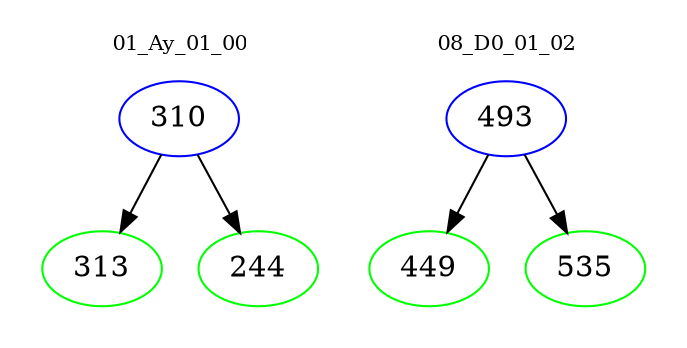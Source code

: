 digraph{
subgraph cluster_0 {
color = white
label = "01_Ay_01_00";
fontsize=10;
T0_310 [label="310", color="blue"]
T0_310 -> T0_313 [color="black"]
T0_313 [label="313", color="green"]
T0_310 -> T0_244 [color="black"]
T0_244 [label="244", color="green"]
}
subgraph cluster_1 {
color = white
label = "08_D0_01_02";
fontsize=10;
T1_493 [label="493", color="blue"]
T1_493 -> T1_449 [color="black"]
T1_449 [label="449", color="green"]
T1_493 -> T1_535 [color="black"]
T1_535 [label="535", color="green"]
}
}
